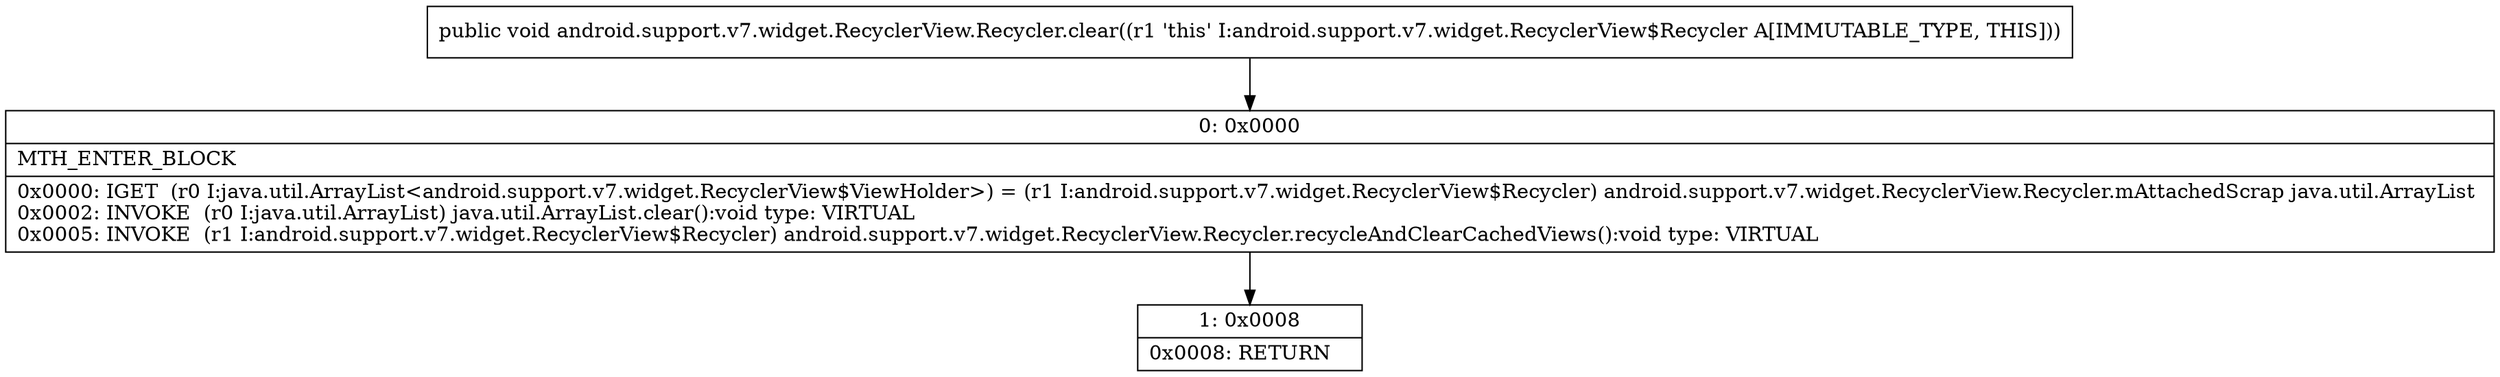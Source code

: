 digraph "CFG forandroid.support.v7.widget.RecyclerView.Recycler.clear()V" {
Node_0 [shape=record,label="{0\:\ 0x0000|MTH_ENTER_BLOCK\l|0x0000: IGET  (r0 I:java.util.ArrayList\<android.support.v7.widget.RecyclerView$ViewHolder\>) = (r1 I:android.support.v7.widget.RecyclerView$Recycler) android.support.v7.widget.RecyclerView.Recycler.mAttachedScrap java.util.ArrayList \l0x0002: INVOKE  (r0 I:java.util.ArrayList) java.util.ArrayList.clear():void type: VIRTUAL \l0x0005: INVOKE  (r1 I:android.support.v7.widget.RecyclerView$Recycler) android.support.v7.widget.RecyclerView.Recycler.recycleAndClearCachedViews():void type: VIRTUAL \l}"];
Node_1 [shape=record,label="{1\:\ 0x0008|0x0008: RETURN   \l}"];
MethodNode[shape=record,label="{public void android.support.v7.widget.RecyclerView.Recycler.clear((r1 'this' I:android.support.v7.widget.RecyclerView$Recycler A[IMMUTABLE_TYPE, THIS])) }"];
MethodNode -> Node_0;
Node_0 -> Node_1;
}

